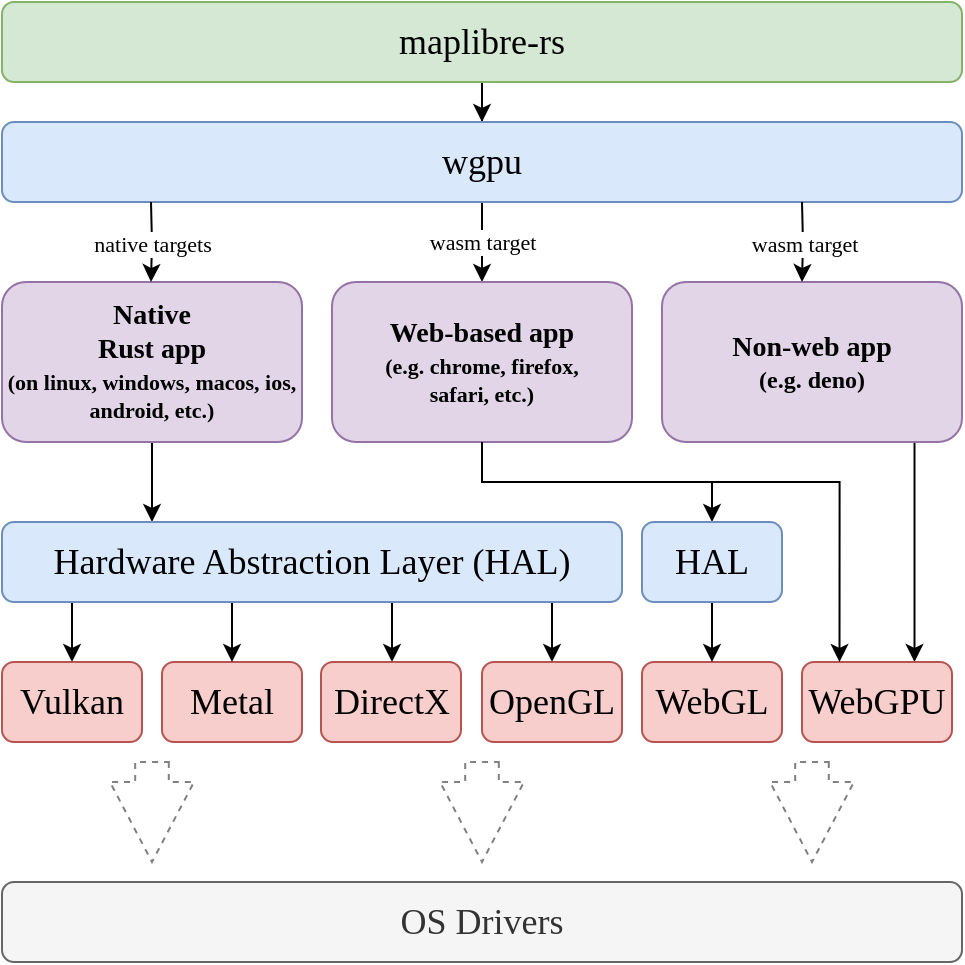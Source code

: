 <mxfile version="18.0.1" type="device"><diagram id="z3TxR76QcgIQ0Oao-jtU" name="Page-1"><mxGraphModel dx="1185" dy="733" grid="1" gridSize="10" guides="1" tooltips="1" connect="1" arrows="1" fold="1" page="1" pageScale="1" pageWidth="500" pageHeight="600" math="0" shadow="0"><root><mxCell id="0"/><mxCell id="1" parent="0"/><mxCell id="JNk1ScLOL2p6H42uZ3BP-33" style="edgeStyle=orthogonalEdgeStyle;rounded=0;orthogonalLoop=1;jettySize=auto;html=1;fontFamily=Times New Roman;endSize=6;endArrow=classic;endFill=1;" parent="1" source="0yFl-TCXi5M9S73iXpA6-2" target="0yFl-TCXi5M9S73iXpA6-3" edge="1"><mxGeometry relative="1" as="geometry"/></mxCell><mxCell id="0yFl-TCXi5M9S73iXpA6-2" value="maplibre-rs" style="rounded=1;whiteSpace=wrap;html=1;fillColor=#d5e8d4;strokeColor=#82b366;fontSize=18;fontFamily=Times New Roman;" parent="1" vertex="1"><mxGeometry x="10" y="60" width="480" height="40" as="geometry"/></mxCell><mxCell id="JNk1ScLOL2p6H42uZ3BP-13" style="edgeStyle=orthogonalEdgeStyle;rounded=0;orthogonalLoop=1;jettySize=auto;html=1;startArrow=none;fontFamily=Times New Roman;endSize=6;endArrow=classic;endFill=1;" parent="1" source="JNk1ScLOL2p6H42uZ3BP-38" target="JNk1ScLOL2p6H42uZ3BP-4" edge="1"><mxGeometry relative="1" as="geometry"><Array as="points"><mxPoint x="85" y="300"/><mxPoint x="85" y="300"/></Array><mxPoint x="90" y="320" as="targetPoint"/></mxGeometry></mxCell><mxCell id="JNk1ScLOL2p6H42uZ3BP-14" value="wasm target" style="edgeStyle=orthogonalEdgeStyle;rounded=0;orthogonalLoop=1;jettySize=auto;html=1;fontFamily=Times New Roman;endSize=6;endArrow=classic;endFill=1;" parent="1" source="0yFl-TCXi5M9S73iXpA6-3" target="JNk1ScLOL2p6H42uZ3BP-8" edge="1"><mxGeometry relative="1" as="geometry"/></mxCell><mxCell id="0yFl-TCXi5M9S73iXpA6-3" value="wgpu" style="rounded=1;whiteSpace=wrap;html=1;fillColor=#dae8fc;strokeColor=#6c8ebf;fontSize=18;fontFamily=Times New Roman;" parent="1" vertex="1"><mxGeometry x="10" y="120" width="480" height="40" as="geometry"/></mxCell><mxCell id="0yFl-TCXi5M9S73iXpA6-6" value="Metal" style="rounded=1;whiteSpace=wrap;html=1;fillColor=#f8cecc;strokeColor=#b85450;fontSize=18;fontFamily=Times New Roman;" parent="1" vertex="1"><mxGeometry x="90" y="390" width="70" height="40" as="geometry"/></mxCell><mxCell id="nFtYRp2hhkbs70JxqLvT-5" style="edgeStyle=orthogonalEdgeStyle;rounded=0;orthogonalLoop=1;jettySize=auto;html=1;endSize=6;endArrow=classic;endFill=1;fontFamily=Times New Roman;" parent="1" source="JNk1ScLOL2p6H42uZ3BP-4" target="JNk1ScLOL2p6H42uZ3BP-5" edge="1"><mxGeometry relative="1" as="geometry"><Array as="points"><mxPoint x="205" y="370"/><mxPoint x="205" y="370"/></Array></mxGeometry></mxCell><mxCell id="nFtYRp2hhkbs70JxqLvT-6" style="edgeStyle=orthogonalEdgeStyle;rounded=0;orthogonalLoop=1;jettySize=auto;html=1;endSize=6;endArrow=classic;endFill=1;fontFamily=Times New Roman;" parent="1" source="JNk1ScLOL2p6H42uZ3BP-4" target="JNk1ScLOL2p6H42uZ3BP-20" edge="1"><mxGeometry relative="1" as="geometry"><Array as="points"><mxPoint x="285" y="380"/><mxPoint x="285" y="380"/></Array></mxGeometry></mxCell><mxCell id="nFtYRp2hhkbs70JxqLvT-8" style="edgeStyle=orthogonalEdgeStyle;rounded=0;orthogonalLoop=1;jettySize=auto;html=1;endSize=6;endArrow=classic;endFill=1;fontFamily=Times New Roman;" parent="1" source="JNk1ScLOL2p6H42uZ3BP-4" target="0yFl-TCXi5M9S73iXpA6-6" edge="1"><mxGeometry relative="1" as="geometry"><Array as="points"><mxPoint x="125" y="380"/><mxPoint x="125" y="380"/></Array></mxGeometry></mxCell><mxCell id="nFtYRp2hhkbs70JxqLvT-9" style="edgeStyle=orthogonalEdgeStyle;rounded=0;orthogonalLoop=1;jettySize=auto;html=1;endSize=6;endArrow=classic;endFill=1;fontFamily=Times New Roman;" parent="1" source="JNk1ScLOL2p6H42uZ3BP-4" target="JNk1ScLOL2p6H42uZ3BP-19" edge="1"><mxGeometry relative="1" as="geometry"><Array as="points"><mxPoint x="45" y="380"/><mxPoint x="45" y="380"/></Array></mxGeometry></mxCell><mxCell id="JNk1ScLOL2p6H42uZ3BP-4" value="Hardware Abstraction Layer (HAL)" style="rounded=1;whiteSpace=wrap;html=1;fillColor=#dae8fc;strokeColor=#6c8ebf;fontSize=18;fontFamily=Times New Roman;" parent="1" vertex="1"><mxGeometry x="10" y="320" width="310" height="40" as="geometry"/></mxCell><mxCell id="JNk1ScLOL2p6H42uZ3BP-5" value="DirectX" style="rounded=1;whiteSpace=wrap;html=1;fillColor=#f8cecc;strokeColor=#b85450;fontSize=18;fontFamily=Times New Roman;" parent="1" vertex="1"><mxGeometry x="169.5" y="390" width="70" height="40" as="geometry"/></mxCell><mxCell id="D52Yhk1Vp-CsUgD9S-eh-13" style="edgeStyle=orthogonalEdgeStyle;rounded=0;orthogonalLoop=1;jettySize=auto;html=1;entryX=0.5;entryY=0;entryDx=0;entryDy=0;endSize=6;endArrow=classic;endFill=1;fontFamily=Times New Roman;" parent="1" source="JNk1ScLOL2p6H42uZ3BP-8" target="Kc4TIGXnVSRX391UIKrz-1" edge="1"><mxGeometry relative="1" as="geometry"><Array as="points"><mxPoint x="250" y="300"/><mxPoint x="365" y="300"/></Array><mxPoint x="400" y="285" as="targetPoint"/></mxGeometry></mxCell><mxCell id="JNk1ScLOL2p6H42uZ3BP-8" value="&lt;font style=&quot;font-size: 14px;&quot;&gt;&lt;span style=&quot;font-weight: 700;&quot;&gt;Web-based&amp;nbsp;&lt;/span&gt;&lt;/font&gt;&lt;span style=&quot;font-weight: 700; font-size: 14px;&quot;&gt;&lt;font style=&quot;font-size: 14px;&quot;&gt;app&lt;/font&gt;&lt;br&gt;&lt;/span&gt;&lt;span style=&quot;font-weight: 700;&quot;&gt;&lt;font style=&quot;font-size: 11px;&quot;&gt;(e.g. chrome, firefox, &lt;br&gt;safari, etc.)&lt;/font&gt;&lt;/span&gt;&lt;span style=&quot;font-weight: 700;&quot;&gt;&lt;br&gt;&lt;/span&gt;" style="rounded=1;whiteSpace=wrap;html=1;fillColor=#e1d5e7;strokeColor=#9673a6;fontFamily=Times New Roman;" parent="1" vertex="1"><mxGeometry x="175" y="200" width="150" height="80" as="geometry"/></mxCell><mxCell id="D52Yhk1Vp-CsUgD9S-eh-14" style="edgeStyle=orthogonalEdgeStyle;rounded=0;orthogonalLoop=1;jettySize=auto;html=1;entryX=0.75;entryY=0;entryDx=0;entryDy=0;endSize=6;endArrow=classic;endFill=1;fontFamily=Times New Roman;" parent="1" source="JNk1ScLOL2p6H42uZ3BP-10" target="nFtYRp2hhkbs70JxqLvT-2" edge="1"><mxGeometry relative="1" as="geometry"><mxPoint x="415" y="270" as="targetPoint"/><Array as="points"><mxPoint x="466" y="270"/><mxPoint x="466" y="270"/></Array></mxGeometry></mxCell><mxCell id="JNk1ScLOL2p6H42uZ3BP-10" value="&lt;font style=&quot;font-size: 14px;&quot;&gt;&lt;span style=&quot;font-weight: 700;&quot;&gt;Non-web app&lt;br&gt;&lt;/span&gt;&lt;/font&gt;&lt;span style=&quot;font-weight: 700;&quot;&gt;(e.g. deno)&lt;/span&gt;&lt;span style=&quot;font-weight: 700;&quot;&gt;&lt;br&gt;&lt;/span&gt;" style="rounded=1;whiteSpace=wrap;html=1;fillColor=#e1d5e7;strokeColor=#9673a6;fontFamily=Times New Roman;" parent="1" vertex="1"><mxGeometry x="340" y="200" width="150" height="80" as="geometry"/></mxCell><mxCell id="JNk1ScLOL2p6H42uZ3BP-19" value="Vulkan" style="rounded=1;whiteSpace=wrap;html=1;fillColor=#f8cecc;strokeColor=#b85450;fontSize=18;fontFamily=Times New Roman;" parent="1" vertex="1"><mxGeometry x="10" y="390" width="70" height="40" as="geometry"/></mxCell><mxCell id="JNk1ScLOL2p6H42uZ3BP-20" value="OpenGL" style="rounded=1;whiteSpace=wrap;html=1;fillColor=#f8cecc;strokeColor=#b85450;fontSize=18;fontFamily=Times New Roman;" parent="1" vertex="1"><mxGeometry x="250" y="390" width="70" height="40" as="geometry"/></mxCell><mxCell id="JNk1ScLOL2p6H42uZ3BP-36" value="wasm target" style="edgeStyle=orthogonalEdgeStyle;rounded=0;orthogonalLoop=1;jettySize=auto;html=1;fontFamily=Times New Roman;endSize=6;endArrow=classic;endFill=1;" parent="1" edge="1"><mxGeometry relative="1" as="geometry"><mxPoint x="410" y="160" as="sourcePoint"/><mxPoint x="410" y="200" as="targetPoint"/></mxGeometry></mxCell><mxCell id="JNk1ScLOL2p6H42uZ3BP-38" value="&lt;font style=&quot;font-size: 14px;&quot;&gt;&lt;span style=&quot;font-weight: 700;&quot;&gt;Native&lt;/span&gt;&lt;/font&gt;&lt;span style=&quot;font-weight: 700; font-size: 14px;&quot;&gt;&lt;font style=&quot;font-size: 14px;&quot;&gt;&lt;br&gt;Rust app&lt;br&gt;&lt;/font&gt;&lt;/span&gt;&lt;span style=&quot;font-size: 11px; font-weight: 700;&quot;&gt;(on linux, windows, macos, ios, android, etc.)&lt;/span&gt;&lt;span style=&quot;font-weight: 700;&quot;&gt;&lt;br&gt;&lt;/span&gt;" style="rounded=1;whiteSpace=wrap;html=1;fillColor=#e1d5e7;strokeColor=#9673a6;fontFamily=Times New Roman;" parent="1" vertex="1"><mxGeometry x="10" y="200" width="150" height="80" as="geometry"/></mxCell><mxCell id="JNk1ScLOL2p6H42uZ3BP-41" value="native targets" style="edgeStyle=orthogonalEdgeStyle;rounded=0;orthogonalLoop=1;jettySize=auto;html=1;fontFamily=Times New Roman;endSize=6;endArrow=classic;endFill=1;" parent="1" edge="1"><mxGeometry relative="1" as="geometry"><mxPoint x="84.5" y="160" as="sourcePoint"/><mxPoint x="84.5" y="200" as="targetPoint"/></mxGeometry></mxCell><mxCell id="nFtYRp2hhkbs70JxqLvT-2" value="WebGPU" style="rounded=1;whiteSpace=wrap;html=1;fillColor=#f8cecc;strokeColor=#b85450;fontSize=18;fontFamily=Times New Roman;" parent="1" vertex="1"><mxGeometry x="410" y="390" width="75" height="40" as="geometry"/></mxCell><mxCell id="JJqHWPXGlZwWNXZ33wdE-3" value="OS Drivers" style="rounded=1;whiteSpace=wrap;html=1;fillColor=#f5f5f5;strokeColor=#666666;fontSize=18;fontFamily=Times New Roman;fontColor=#333333;" parent="1" vertex="1"><mxGeometry x="10" y="500" width="480" height="40" as="geometry"/></mxCell><mxCell id="JJqHWPXGlZwWNXZ33wdE-5" value="WebGL" style="rounded=1;whiteSpace=wrap;html=1;fillColor=#f8cecc;strokeColor=#b85450;fontSize=18;fontFamily=Times New Roman;" parent="1" vertex="1"><mxGeometry x="330" y="390" width="70" height="40" as="geometry"/></mxCell><mxCell id="Kc4TIGXnVSRX391UIKrz-3" style="edgeStyle=orthogonalEdgeStyle;rounded=0;orthogonalLoop=1;jettySize=auto;html=1;exitX=0.5;exitY=1;exitDx=0;exitDy=0;fontFamily=Times New Roman;fontSize=10;fontColor=#808080;startSize=3;endSize=6;endArrow=classic;endFill=1;" edge="1" parent="1" source="Kc4TIGXnVSRX391UIKrz-1" target="JJqHWPXGlZwWNXZ33wdE-5"><mxGeometry relative="1" as="geometry"/></mxCell><mxCell id="Kc4TIGXnVSRX391UIKrz-1" value="HAL" style="rounded=1;whiteSpace=wrap;html=1;fillColor=#dae8fc;strokeColor=#6c8ebf;fontSize=18;fontFamily=Times New Roman;" vertex="1" parent="1"><mxGeometry x="330" y="320" width="70" height="40" as="geometry"/></mxCell><mxCell id="Kc4TIGXnVSRX391UIKrz-2" style="edgeStyle=orthogonalEdgeStyle;rounded=0;orthogonalLoop=1;jettySize=auto;html=1;entryX=0.25;entryY=0;entryDx=0;entryDy=0;exitX=0.5;exitY=1;exitDx=0;exitDy=0;endSize=6;endArrow=classic;endFill=1;fontFamily=Times New Roman;" edge="1" parent="1" source="JNk1ScLOL2p6H42uZ3BP-8" target="nFtYRp2hhkbs70JxqLvT-2"><mxGeometry relative="1" as="geometry"><Array as="points"><mxPoint x="250" y="300"/><mxPoint x="429" y="300"/></Array><mxPoint x="260.034" y="240.0" as="sourcePoint"/><mxPoint x="375" y="330.0" as="targetPoint"/></mxGeometry></mxCell><mxCell id="Kc4TIGXnVSRX391UIKrz-10" value="" style="html=1;shadow=0;dashed=1;align=center;verticalAlign=middle;shape=mxgraph.arrows2.arrow;dy=0.6;dx=40;direction=south;notch=0;fontFamily=Times New Roman;fontSize=10;fontColor=#808080;strokeColor=#808080;" vertex="1" parent="1"><mxGeometry x="229" y="440" width="42" height="50" as="geometry"/></mxCell><mxCell id="Kc4TIGXnVSRX391UIKrz-11" value="" style="html=1;shadow=0;dashed=1;align=center;verticalAlign=middle;shape=mxgraph.arrows2.arrow;dy=0.6;dx=40;direction=south;notch=0;fontFamily=Times New Roman;fontSize=10;fontColor=#808080;strokeColor=#808080;" vertex="1" parent="1"><mxGeometry x="64" y="440" width="42" height="50" as="geometry"/></mxCell><mxCell id="Kc4TIGXnVSRX391UIKrz-12" value="" style="html=1;shadow=0;dashed=1;align=center;verticalAlign=middle;shape=mxgraph.arrows2.arrow;dy=0.6;dx=40;direction=south;notch=0;fontFamily=Times New Roman;fontSize=10;fontColor=#808080;strokeColor=#808080;" vertex="1" parent="1"><mxGeometry x="394" y="440" width="42" height="50" as="geometry"/></mxCell></root></mxGraphModel></diagram></mxfile>